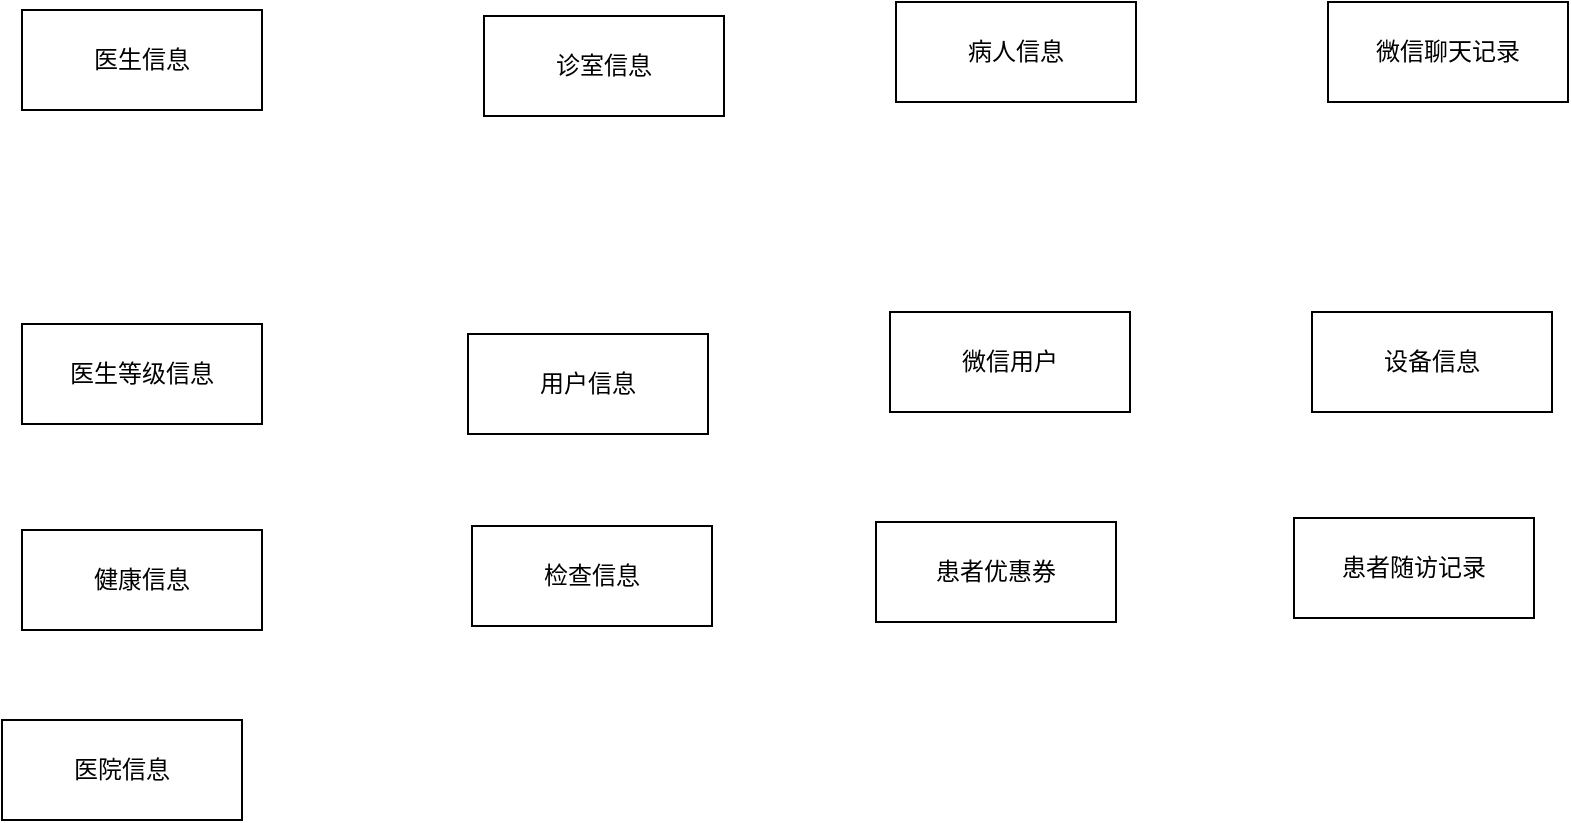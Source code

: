<mxfile version="24.7.1" type="github">
  <diagram name="第 1 页" id="1ps2bYv6ScKSguF08gRz">
    <mxGraphModel dx="2261" dy="1949" grid="0" gridSize="10" guides="1" tooltips="1" connect="1" arrows="1" fold="1" page="1" pageScale="1" pageWidth="827" pageHeight="1169" math="0" shadow="0">
      <root>
        <mxCell id="0" />
        <mxCell id="1" parent="0" />
        <mxCell id="49B0i8A7i4MzncCd7AZk-1" value="诊室信息" style="rounded=0;whiteSpace=wrap;html=1;" vertex="1" parent="1">
          <mxGeometry x="-560" y="-860" width="120" height="50" as="geometry" />
        </mxCell>
        <mxCell id="49B0i8A7i4MzncCd7AZk-2" value="医生等级信息" style="rounded=0;whiteSpace=wrap;html=1;" vertex="1" parent="1">
          <mxGeometry x="-791" y="-706" width="120" height="50" as="geometry" />
        </mxCell>
        <mxCell id="49B0i8A7i4MzncCd7AZk-3" value="医生信息" style="rounded=0;whiteSpace=wrap;html=1;" vertex="1" parent="1">
          <mxGeometry x="-791" y="-863" width="120" height="50" as="geometry" />
        </mxCell>
        <mxCell id="49B0i8A7i4MzncCd7AZk-4" value="用户信息" style="rounded=0;whiteSpace=wrap;html=1;" vertex="1" parent="1">
          <mxGeometry x="-568" y="-701" width="120" height="50" as="geometry" />
        </mxCell>
        <mxCell id="49B0i8A7i4MzncCd7AZk-5" value="病人信息" style="rounded=0;whiteSpace=wrap;html=1;" vertex="1" parent="1">
          <mxGeometry x="-354" y="-867" width="120" height="50" as="geometry" />
        </mxCell>
        <mxCell id="49B0i8A7i4MzncCd7AZk-6" value="微信用户" style="rounded=0;whiteSpace=wrap;html=1;" vertex="1" parent="1">
          <mxGeometry x="-357" y="-712" width="120" height="50" as="geometry" />
        </mxCell>
        <mxCell id="49B0i8A7i4MzncCd7AZk-7" value="健康信息" style="rounded=0;whiteSpace=wrap;html=1;" vertex="1" parent="1">
          <mxGeometry x="-791" y="-603" width="120" height="50" as="geometry" />
        </mxCell>
        <mxCell id="49B0i8A7i4MzncCd7AZk-8" value="检查信息" style="rounded=0;whiteSpace=wrap;html=1;" vertex="1" parent="1">
          <mxGeometry x="-566" y="-605" width="120" height="50" as="geometry" />
        </mxCell>
        <mxCell id="49B0i8A7i4MzncCd7AZk-9" value="患者优惠券" style="rounded=0;whiteSpace=wrap;html=1;" vertex="1" parent="1">
          <mxGeometry x="-364" y="-607" width="120" height="50" as="geometry" />
        </mxCell>
        <mxCell id="49B0i8A7i4MzncCd7AZk-10" value="微信聊天记录" style="rounded=0;whiteSpace=wrap;html=1;" vertex="1" parent="1">
          <mxGeometry x="-138" y="-867" width="120" height="50" as="geometry" />
        </mxCell>
        <mxCell id="49B0i8A7i4MzncCd7AZk-12" value="设备信息" style="rounded=0;whiteSpace=wrap;html=1;" vertex="1" parent="1">
          <mxGeometry x="-146" y="-712" width="120" height="50" as="geometry" />
        </mxCell>
        <mxCell id="49B0i8A7i4MzncCd7AZk-13" value="患者随访记录" style="rounded=0;whiteSpace=wrap;html=1;" vertex="1" parent="1">
          <mxGeometry x="-155" y="-609" width="120" height="50" as="geometry" />
        </mxCell>
        <mxCell id="49B0i8A7i4MzncCd7AZk-14" value="医院信息" style="rounded=0;whiteSpace=wrap;html=1;" vertex="1" parent="1">
          <mxGeometry x="-801" y="-508" width="120" height="50" as="geometry" />
        </mxCell>
      </root>
    </mxGraphModel>
  </diagram>
</mxfile>
